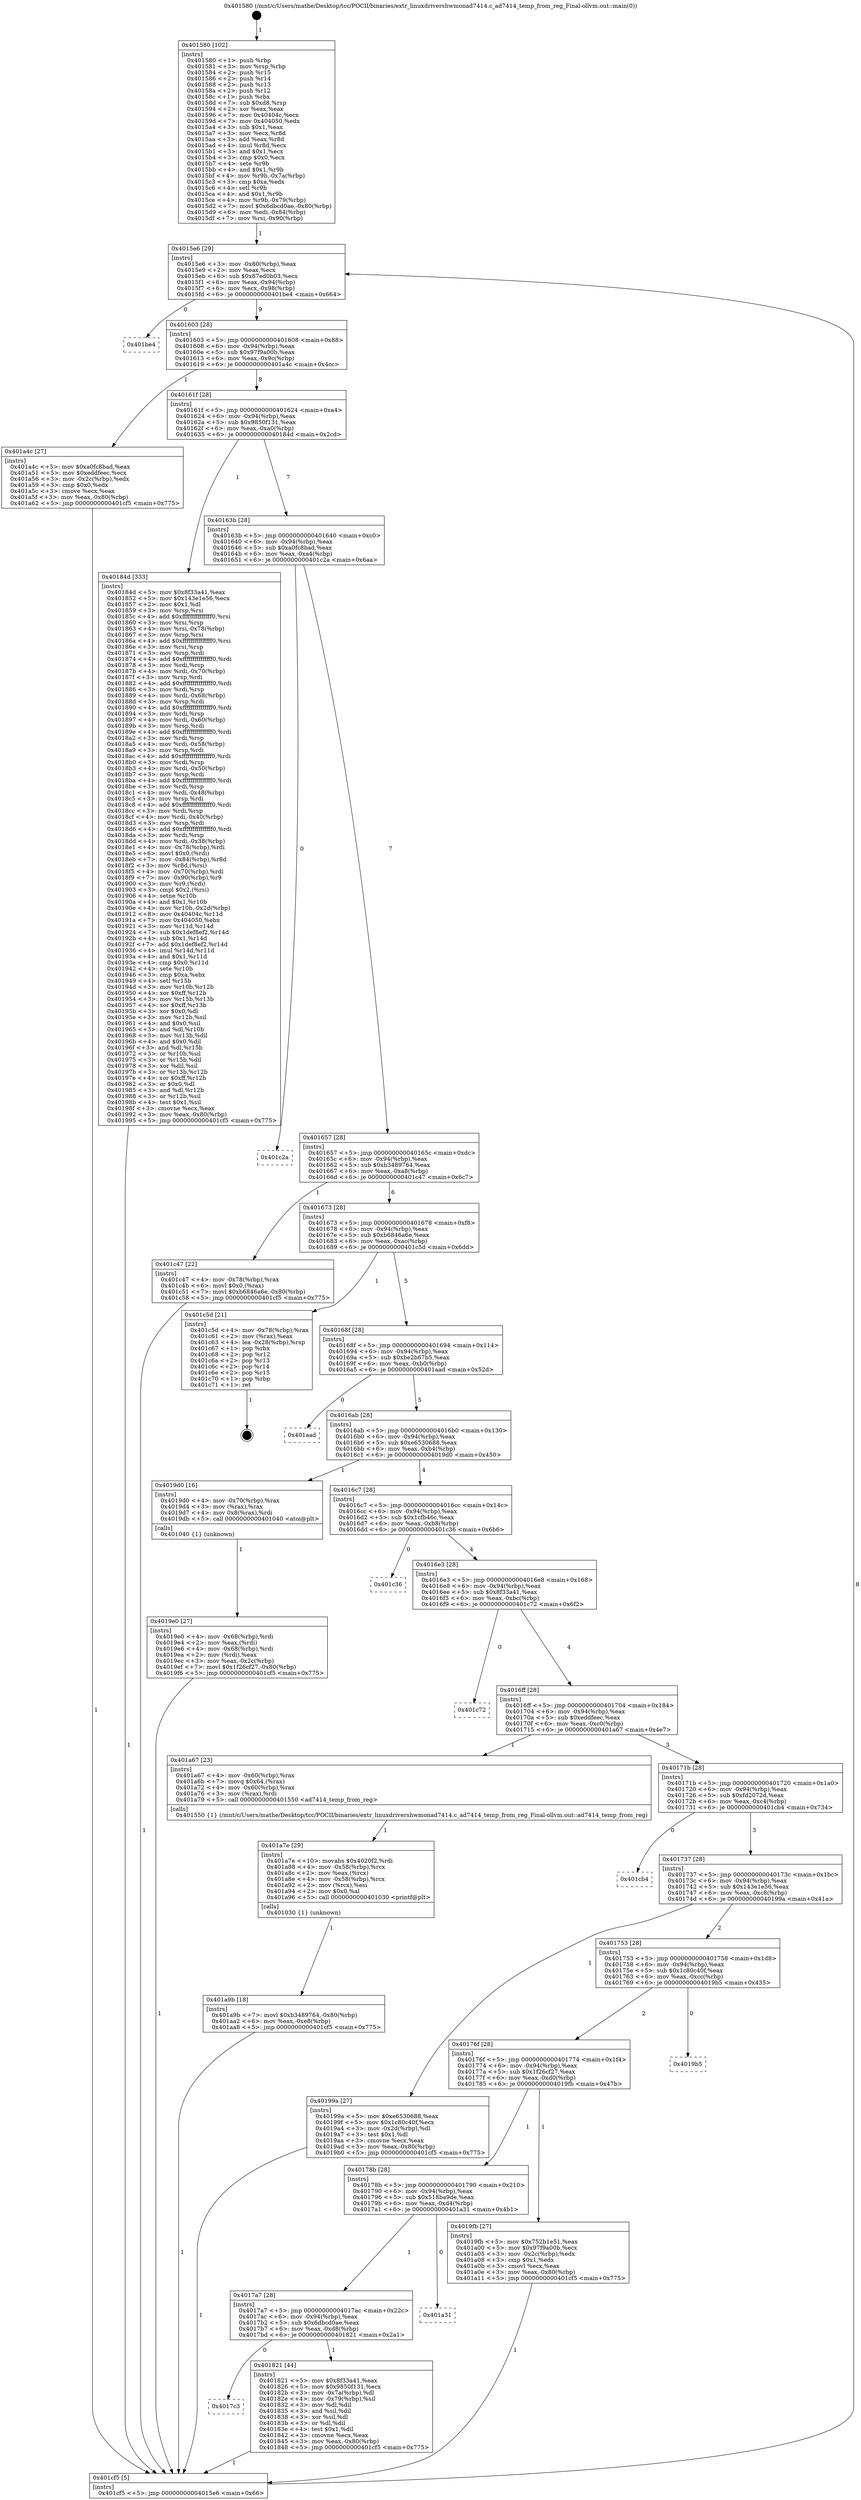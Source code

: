 digraph "0x401580" {
  label = "0x401580 (/mnt/c/Users/mathe/Desktop/tcc/POCII/binaries/extr_linuxdrivershwmonad7414.c_ad7414_temp_from_reg_Final-ollvm.out::main(0))"
  labelloc = "t"
  node[shape=record]

  Entry [label="",width=0.3,height=0.3,shape=circle,fillcolor=black,style=filled]
  "0x4015e6" [label="{
     0x4015e6 [29]\l
     | [instrs]\l
     &nbsp;&nbsp;0x4015e6 \<+3\>: mov -0x80(%rbp),%eax\l
     &nbsp;&nbsp;0x4015e9 \<+2\>: mov %eax,%ecx\l
     &nbsp;&nbsp;0x4015eb \<+6\>: sub $0x87ed0b03,%ecx\l
     &nbsp;&nbsp;0x4015f1 \<+6\>: mov %eax,-0x94(%rbp)\l
     &nbsp;&nbsp;0x4015f7 \<+6\>: mov %ecx,-0x98(%rbp)\l
     &nbsp;&nbsp;0x4015fd \<+6\>: je 0000000000401be4 \<main+0x664\>\l
  }"]
  "0x401be4" [label="{
     0x401be4\l
  }", style=dashed]
  "0x401603" [label="{
     0x401603 [28]\l
     | [instrs]\l
     &nbsp;&nbsp;0x401603 \<+5\>: jmp 0000000000401608 \<main+0x88\>\l
     &nbsp;&nbsp;0x401608 \<+6\>: mov -0x94(%rbp),%eax\l
     &nbsp;&nbsp;0x40160e \<+5\>: sub $0x97f9a00b,%eax\l
     &nbsp;&nbsp;0x401613 \<+6\>: mov %eax,-0x9c(%rbp)\l
     &nbsp;&nbsp;0x401619 \<+6\>: je 0000000000401a4c \<main+0x4cc\>\l
  }"]
  Exit [label="",width=0.3,height=0.3,shape=circle,fillcolor=black,style=filled,peripheries=2]
  "0x401a4c" [label="{
     0x401a4c [27]\l
     | [instrs]\l
     &nbsp;&nbsp;0x401a4c \<+5\>: mov $0xa0fc8bad,%eax\l
     &nbsp;&nbsp;0x401a51 \<+5\>: mov $0xeddfeec,%ecx\l
     &nbsp;&nbsp;0x401a56 \<+3\>: mov -0x2c(%rbp),%edx\l
     &nbsp;&nbsp;0x401a59 \<+3\>: cmp $0x0,%edx\l
     &nbsp;&nbsp;0x401a5c \<+3\>: cmove %ecx,%eax\l
     &nbsp;&nbsp;0x401a5f \<+3\>: mov %eax,-0x80(%rbp)\l
     &nbsp;&nbsp;0x401a62 \<+5\>: jmp 0000000000401cf5 \<main+0x775\>\l
  }"]
  "0x40161f" [label="{
     0x40161f [28]\l
     | [instrs]\l
     &nbsp;&nbsp;0x40161f \<+5\>: jmp 0000000000401624 \<main+0xa4\>\l
     &nbsp;&nbsp;0x401624 \<+6\>: mov -0x94(%rbp),%eax\l
     &nbsp;&nbsp;0x40162a \<+5\>: sub $0x9850f131,%eax\l
     &nbsp;&nbsp;0x40162f \<+6\>: mov %eax,-0xa0(%rbp)\l
     &nbsp;&nbsp;0x401635 \<+6\>: je 000000000040184d \<main+0x2cd\>\l
  }"]
  "0x401a9b" [label="{
     0x401a9b [18]\l
     | [instrs]\l
     &nbsp;&nbsp;0x401a9b \<+7\>: movl $0xb3489764,-0x80(%rbp)\l
     &nbsp;&nbsp;0x401aa2 \<+6\>: mov %eax,-0xe8(%rbp)\l
     &nbsp;&nbsp;0x401aa8 \<+5\>: jmp 0000000000401cf5 \<main+0x775\>\l
  }"]
  "0x40184d" [label="{
     0x40184d [333]\l
     | [instrs]\l
     &nbsp;&nbsp;0x40184d \<+5\>: mov $0x8f33a41,%eax\l
     &nbsp;&nbsp;0x401852 \<+5\>: mov $0x143e1e56,%ecx\l
     &nbsp;&nbsp;0x401857 \<+2\>: mov $0x1,%dl\l
     &nbsp;&nbsp;0x401859 \<+3\>: mov %rsp,%rsi\l
     &nbsp;&nbsp;0x40185c \<+4\>: add $0xfffffffffffffff0,%rsi\l
     &nbsp;&nbsp;0x401860 \<+3\>: mov %rsi,%rsp\l
     &nbsp;&nbsp;0x401863 \<+4\>: mov %rsi,-0x78(%rbp)\l
     &nbsp;&nbsp;0x401867 \<+3\>: mov %rsp,%rsi\l
     &nbsp;&nbsp;0x40186a \<+4\>: add $0xfffffffffffffff0,%rsi\l
     &nbsp;&nbsp;0x40186e \<+3\>: mov %rsi,%rsp\l
     &nbsp;&nbsp;0x401871 \<+3\>: mov %rsp,%rdi\l
     &nbsp;&nbsp;0x401874 \<+4\>: add $0xfffffffffffffff0,%rdi\l
     &nbsp;&nbsp;0x401878 \<+3\>: mov %rdi,%rsp\l
     &nbsp;&nbsp;0x40187b \<+4\>: mov %rdi,-0x70(%rbp)\l
     &nbsp;&nbsp;0x40187f \<+3\>: mov %rsp,%rdi\l
     &nbsp;&nbsp;0x401882 \<+4\>: add $0xfffffffffffffff0,%rdi\l
     &nbsp;&nbsp;0x401886 \<+3\>: mov %rdi,%rsp\l
     &nbsp;&nbsp;0x401889 \<+4\>: mov %rdi,-0x68(%rbp)\l
     &nbsp;&nbsp;0x40188d \<+3\>: mov %rsp,%rdi\l
     &nbsp;&nbsp;0x401890 \<+4\>: add $0xfffffffffffffff0,%rdi\l
     &nbsp;&nbsp;0x401894 \<+3\>: mov %rdi,%rsp\l
     &nbsp;&nbsp;0x401897 \<+4\>: mov %rdi,-0x60(%rbp)\l
     &nbsp;&nbsp;0x40189b \<+3\>: mov %rsp,%rdi\l
     &nbsp;&nbsp;0x40189e \<+4\>: add $0xfffffffffffffff0,%rdi\l
     &nbsp;&nbsp;0x4018a2 \<+3\>: mov %rdi,%rsp\l
     &nbsp;&nbsp;0x4018a5 \<+4\>: mov %rdi,-0x58(%rbp)\l
     &nbsp;&nbsp;0x4018a9 \<+3\>: mov %rsp,%rdi\l
     &nbsp;&nbsp;0x4018ac \<+4\>: add $0xfffffffffffffff0,%rdi\l
     &nbsp;&nbsp;0x4018b0 \<+3\>: mov %rdi,%rsp\l
     &nbsp;&nbsp;0x4018b3 \<+4\>: mov %rdi,-0x50(%rbp)\l
     &nbsp;&nbsp;0x4018b7 \<+3\>: mov %rsp,%rdi\l
     &nbsp;&nbsp;0x4018ba \<+4\>: add $0xfffffffffffffff0,%rdi\l
     &nbsp;&nbsp;0x4018be \<+3\>: mov %rdi,%rsp\l
     &nbsp;&nbsp;0x4018c1 \<+4\>: mov %rdi,-0x48(%rbp)\l
     &nbsp;&nbsp;0x4018c5 \<+3\>: mov %rsp,%rdi\l
     &nbsp;&nbsp;0x4018c8 \<+4\>: add $0xfffffffffffffff0,%rdi\l
     &nbsp;&nbsp;0x4018cc \<+3\>: mov %rdi,%rsp\l
     &nbsp;&nbsp;0x4018cf \<+4\>: mov %rdi,-0x40(%rbp)\l
     &nbsp;&nbsp;0x4018d3 \<+3\>: mov %rsp,%rdi\l
     &nbsp;&nbsp;0x4018d6 \<+4\>: add $0xfffffffffffffff0,%rdi\l
     &nbsp;&nbsp;0x4018da \<+3\>: mov %rdi,%rsp\l
     &nbsp;&nbsp;0x4018dd \<+4\>: mov %rdi,-0x38(%rbp)\l
     &nbsp;&nbsp;0x4018e1 \<+4\>: mov -0x78(%rbp),%rdi\l
     &nbsp;&nbsp;0x4018e5 \<+6\>: movl $0x0,(%rdi)\l
     &nbsp;&nbsp;0x4018eb \<+7\>: mov -0x84(%rbp),%r8d\l
     &nbsp;&nbsp;0x4018f2 \<+3\>: mov %r8d,(%rsi)\l
     &nbsp;&nbsp;0x4018f5 \<+4\>: mov -0x70(%rbp),%rdi\l
     &nbsp;&nbsp;0x4018f9 \<+7\>: mov -0x90(%rbp),%r9\l
     &nbsp;&nbsp;0x401900 \<+3\>: mov %r9,(%rdi)\l
     &nbsp;&nbsp;0x401903 \<+3\>: cmpl $0x2,(%rsi)\l
     &nbsp;&nbsp;0x401906 \<+4\>: setne %r10b\l
     &nbsp;&nbsp;0x40190a \<+4\>: and $0x1,%r10b\l
     &nbsp;&nbsp;0x40190e \<+4\>: mov %r10b,-0x2d(%rbp)\l
     &nbsp;&nbsp;0x401912 \<+8\>: mov 0x40404c,%r11d\l
     &nbsp;&nbsp;0x40191a \<+7\>: mov 0x404050,%ebx\l
     &nbsp;&nbsp;0x401921 \<+3\>: mov %r11d,%r14d\l
     &nbsp;&nbsp;0x401924 \<+7\>: sub $0x1def8ef2,%r14d\l
     &nbsp;&nbsp;0x40192b \<+4\>: sub $0x1,%r14d\l
     &nbsp;&nbsp;0x40192f \<+7\>: add $0x1def8ef2,%r14d\l
     &nbsp;&nbsp;0x401936 \<+4\>: imul %r14d,%r11d\l
     &nbsp;&nbsp;0x40193a \<+4\>: and $0x1,%r11d\l
     &nbsp;&nbsp;0x40193e \<+4\>: cmp $0x0,%r11d\l
     &nbsp;&nbsp;0x401942 \<+4\>: sete %r10b\l
     &nbsp;&nbsp;0x401946 \<+3\>: cmp $0xa,%ebx\l
     &nbsp;&nbsp;0x401949 \<+4\>: setl %r15b\l
     &nbsp;&nbsp;0x40194d \<+3\>: mov %r10b,%r12b\l
     &nbsp;&nbsp;0x401950 \<+4\>: xor $0xff,%r12b\l
     &nbsp;&nbsp;0x401954 \<+3\>: mov %r15b,%r13b\l
     &nbsp;&nbsp;0x401957 \<+4\>: xor $0xff,%r13b\l
     &nbsp;&nbsp;0x40195b \<+3\>: xor $0x0,%dl\l
     &nbsp;&nbsp;0x40195e \<+3\>: mov %r12b,%sil\l
     &nbsp;&nbsp;0x401961 \<+4\>: and $0x0,%sil\l
     &nbsp;&nbsp;0x401965 \<+3\>: and %dl,%r10b\l
     &nbsp;&nbsp;0x401968 \<+3\>: mov %r13b,%dil\l
     &nbsp;&nbsp;0x40196b \<+4\>: and $0x0,%dil\l
     &nbsp;&nbsp;0x40196f \<+3\>: and %dl,%r15b\l
     &nbsp;&nbsp;0x401972 \<+3\>: or %r10b,%sil\l
     &nbsp;&nbsp;0x401975 \<+3\>: or %r15b,%dil\l
     &nbsp;&nbsp;0x401978 \<+3\>: xor %dil,%sil\l
     &nbsp;&nbsp;0x40197b \<+3\>: or %r13b,%r12b\l
     &nbsp;&nbsp;0x40197e \<+4\>: xor $0xff,%r12b\l
     &nbsp;&nbsp;0x401982 \<+3\>: or $0x0,%dl\l
     &nbsp;&nbsp;0x401985 \<+3\>: and %dl,%r12b\l
     &nbsp;&nbsp;0x401988 \<+3\>: or %r12b,%sil\l
     &nbsp;&nbsp;0x40198b \<+4\>: test $0x1,%sil\l
     &nbsp;&nbsp;0x40198f \<+3\>: cmovne %ecx,%eax\l
     &nbsp;&nbsp;0x401992 \<+3\>: mov %eax,-0x80(%rbp)\l
     &nbsp;&nbsp;0x401995 \<+5\>: jmp 0000000000401cf5 \<main+0x775\>\l
  }"]
  "0x40163b" [label="{
     0x40163b [28]\l
     | [instrs]\l
     &nbsp;&nbsp;0x40163b \<+5\>: jmp 0000000000401640 \<main+0xc0\>\l
     &nbsp;&nbsp;0x401640 \<+6\>: mov -0x94(%rbp),%eax\l
     &nbsp;&nbsp;0x401646 \<+5\>: sub $0xa0fc8bad,%eax\l
     &nbsp;&nbsp;0x40164b \<+6\>: mov %eax,-0xa4(%rbp)\l
     &nbsp;&nbsp;0x401651 \<+6\>: je 0000000000401c2a \<main+0x6aa\>\l
  }"]
  "0x401a7e" [label="{
     0x401a7e [29]\l
     | [instrs]\l
     &nbsp;&nbsp;0x401a7e \<+10\>: movabs $0x4020f2,%rdi\l
     &nbsp;&nbsp;0x401a88 \<+4\>: mov -0x58(%rbp),%rcx\l
     &nbsp;&nbsp;0x401a8c \<+2\>: mov %eax,(%rcx)\l
     &nbsp;&nbsp;0x401a8e \<+4\>: mov -0x58(%rbp),%rcx\l
     &nbsp;&nbsp;0x401a92 \<+2\>: mov (%rcx),%esi\l
     &nbsp;&nbsp;0x401a94 \<+2\>: mov $0x0,%al\l
     &nbsp;&nbsp;0x401a96 \<+5\>: call 0000000000401030 \<printf@plt\>\l
     | [calls]\l
     &nbsp;&nbsp;0x401030 \{1\} (unknown)\l
  }"]
  "0x401c2a" [label="{
     0x401c2a\l
  }", style=dashed]
  "0x401657" [label="{
     0x401657 [28]\l
     | [instrs]\l
     &nbsp;&nbsp;0x401657 \<+5\>: jmp 000000000040165c \<main+0xdc\>\l
     &nbsp;&nbsp;0x40165c \<+6\>: mov -0x94(%rbp),%eax\l
     &nbsp;&nbsp;0x401662 \<+5\>: sub $0xb3489764,%eax\l
     &nbsp;&nbsp;0x401667 \<+6\>: mov %eax,-0xa8(%rbp)\l
     &nbsp;&nbsp;0x40166d \<+6\>: je 0000000000401c47 \<main+0x6c7\>\l
  }"]
  "0x4019e0" [label="{
     0x4019e0 [27]\l
     | [instrs]\l
     &nbsp;&nbsp;0x4019e0 \<+4\>: mov -0x68(%rbp),%rdi\l
     &nbsp;&nbsp;0x4019e4 \<+2\>: mov %eax,(%rdi)\l
     &nbsp;&nbsp;0x4019e6 \<+4\>: mov -0x68(%rbp),%rdi\l
     &nbsp;&nbsp;0x4019ea \<+2\>: mov (%rdi),%eax\l
     &nbsp;&nbsp;0x4019ec \<+3\>: mov %eax,-0x2c(%rbp)\l
     &nbsp;&nbsp;0x4019ef \<+7\>: movl $0x1f26cf27,-0x80(%rbp)\l
     &nbsp;&nbsp;0x4019f6 \<+5\>: jmp 0000000000401cf5 \<main+0x775\>\l
  }"]
  "0x401c47" [label="{
     0x401c47 [22]\l
     | [instrs]\l
     &nbsp;&nbsp;0x401c47 \<+4\>: mov -0x78(%rbp),%rax\l
     &nbsp;&nbsp;0x401c4b \<+6\>: movl $0x0,(%rax)\l
     &nbsp;&nbsp;0x401c51 \<+7\>: movl $0xb6846a6e,-0x80(%rbp)\l
     &nbsp;&nbsp;0x401c58 \<+5\>: jmp 0000000000401cf5 \<main+0x775\>\l
  }"]
  "0x401673" [label="{
     0x401673 [28]\l
     | [instrs]\l
     &nbsp;&nbsp;0x401673 \<+5\>: jmp 0000000000401678 \<main+0xf8\>\l
     &nbsp;&nbsp;0x401678 \<+6\>: mov -0x94(%rbp),%eax\l
     &nbsp;&nbsp;0x40167e \<+5\>: sub $0xb6846a6e,%eax\l
     &nbsp;&nbsp;0x401683 \<+6\>: mov %eax,-0xac(%rbp)\l
     &nbsp;&nbsp;0x401689 \<+6\>: je 0000000000401c5d \<main+0x6dd\>\l
  }"]
  "0x401580" [label="{
     0x401580 [102]\l
     | [instrs]\l
     &nbsp;&nbsp;0x401580 \<+1\>: push %rbp\l
     &nbsp;&nbsp;0x401581 \<+3\>: mov %rsp,%rbp\l
     &nbsp;&nbsp;0x401584 \<+2\>: push %r15\l
     &nbsp;&nbsp;0x401586 \<+2\>: push %r14\l
     &nbsp;&nbsp;0x401588 \<+2\>: push %r13\l
     &nbsp;&nbsp;0x40158a \<+2\>: push %r12\l
     &nbsp;&nbsp;0x40158c \<+1\>: push %rbx\l
     &nbsp;&nbsp;0x40158d \<+7\>: sub $0xd8,%rsp\l
     &nbsp;&nbsp;0x401594 \<+2\>: xor %eax,%eax\l
     &nbsp;&nbsp;0x401596 \<+7\>: mov 0x40404c,%ecx\l
     &nbsp;&nbsp;0x40159d \<+7\>: mov 0x404050,%edx\l
     &nbsp;&nbsp;0x4015a4 \<+3\>: sub $0x1,%eax\l
     &nbsp;&nbsp;0x4015a7 \<+3\>: mov %ecx,%r8d\l
     &nbsp;&nbsp;0x4015aa \<+3\>: add %eax,%r8d\l
     &nbsp;&nbsp;0x4015ad \<+4\>: imul %r8d,%ecx\l
     &nbsp;&nbsp;0x4015b1 \<+3\>: and $0x1,%ecx\l
     &nbsp;&nbsp;0x4015b4 \<+3\>: cmp $0x0,%ecx\l
     &nbsp;&nbsp;0x4015b7 \<+4\>: sete %r9b\l
     &nbsp;&nbsp;0x4015bb \<+4\>: and $0x1,%r9b\l
     &nbsp;&nbsp;0x4015bf \<+4\>: mov %r9b,-0x7a(%rbp)\l
     &nbsp;&nbsp;0x4015c3 \<+3\>: cmp $0xa,%edx\l
     &nbsp;&nbsp;0x4015c6 \<+4\>: setl %r9b\l
     &nbsp;&nbsp;0x4015ca \<+4\>: and $0x1,%r9b\l
     &nbsp;&nbsp;0x4015ce \<+4\>: mov %r9b,-0x79(%rbp)\l
     &nbsp;&nbsp;0x4015d2 \<+7\>: movl $0x6dbcd0ae,-0x80(%rbp)\l
     &nbsp;&nbsp;0x4015d9 \<+6\>: mov %edi,-0x84(%rbp)\l
     &nbsp;&nbsp;0x4015df \<+7\>: mov %rsi,-0x90(%rbp)\l
  }"]
  "0x401c5d" [label="{
     0x401c5d [21]\l
     | [instrs]\l
     &nbsp;&nbsp;0x401c5d \<+4\>: mov -0x78(%rbp),%rax\l
     &nbsp;&nbsp;0x401c61 \<+2\>: mov (%rax),%eax\l
     &nbsp;&nbsp;0x401c63 \<+4\>: lea -0x28(%rbp),%rsp\l
     &nbsp;&nbsp;0x401c67 \<+1\>: pop %rbx\l
     &nbsp;&nbsp;0x401c68 \<+2\>: pop %r12\l
     &nbsp;&nbsp;0x401c6a \<+2\>: pop %r13\l
     &nbsp;&nbsp;0x401c6c \<+2\>: pop %r14\l
     &nbsp;&nbsp;0x401c6e \<+2\>: pop %r15\l
     &nbsp;&nbsp;0x401c70 \<+1\>: pop %rbp\l
     &nbsp;&nbsp;0x401c71 \<+1\>: ret\l
  }"]
  "0x40168f" [label="{
     0x40168f [28]\l
     | [instrs]\l
     &nbsp;&nbsp;0x40168f \<+5\>: jmp 0000000000401694 \<main+0x114\>\l
     &nbsp;&nbsp;0x401694 \<+6\>: mov -0x94(%rbp),%eax\l
     &nbsp;&nbsp;0x40169a \<+5\>: sub $0xbe2b67b5,%eax\l
     &nbsp;&nbsp;0x40169f \<+6\>: mov %eax,-0xb0(%rbp)\l
     &nbsp;&nbsp;0x4016a5 \<+6\>: je 0000000000401aad \<main+0x52d\>\l
  }"]
  "0x401cf5" [label="{
     0x401cf5 [5]\l
     | [instrs]\l
     &nbsp;&nbsp;0x401cf5 \<+5\>: jmp 00000000004015e6 \<main+0x66\>\l
  }"]
  "0x401aad" [label="{
     0x401aad\l
  }", style=dashed]
  "0x4016ab" [label="{
     0x4016ab [28]\l
     | [instrs]\l
     &nbsp;&nbsp;0x4016ab \<+5\>: jmp 00000000004016b0 \<main+0x130\>\l
     &nbsp;&nbsp;0x4016b0 \<+6\>: mov -0x94(%rbp),%eax\l
     &nbsp;&nbsp;0x4016b6 \<+5\>: sub $0xe6530688,%eax\l
     &nbsp;&nbsp;0x4016bb \<+6\>: mov %eax,-0xb4(%rbp)\l
     &nbsp;&nbsp;0x4016c1 \<+6\>: je 00000000004019d0 \<main+0x450\>\l
  }"]
  "0x4017c3" [label="{
     0x4017c3\l
  }", style=dashed]
  "0x4019d0" [label="{
     0x4019d0 [16]\l
     | [instrs]\l
     &nbsp;&nbsp;0x4019d0 \<+4\>: mov -0x70(%rbp),%rax\l
     &nbsp;&nbsp;0x4019d4 \<+3\>: mov (%rax),%rax\l
     &nbsp;&nbsp;0x4019d7 \<+4\>: mov 0x8(%rax),%rdi\l
     &nbsp;&nbsp;0x4019db \<+5\>: call 0000000000401040 \<atoi@plt\>\l
     | [calls]\l
     &nbsp;&nbsp;0x401040 \{1\} (unknown)\l
  }"]
  "0x4016c7" [label="{
     0x4016c7 [28]\l
     | [instrs]\l
     &nbsp;&nbsp;0x4016c7 \<+5\>: jmp 00000000004016cc \<main+0x14c\>\l
     &nbsp;&nbsp;0x4016cc \<+6\>: mov -0x94(%rbp),%eax\l
     &nbsp;&nbsp;0x4016d2 \<+5\>: sub $0x1cfb46c,%eax\l
     &nbsp;&nbsp;0x4016d7 \<+6\>: mov %eax,-0xb8(%rbp)\l
     &nbsp;&nbsp;0x4016dd \<+6\>: je 0000000000401c36 \<main+0x6b6\>\l
  }"]
  "0x401821" [label="{
     0x401821 [44]\l
     | [instrs]\l
     &nbsp;&nbsp;0x401821 \<+5\>: mov $0x8f33a41,%eax\l
     &nbsp;&nbsp;0x401826 \<+5\>: mov $0x9850f131,%ecx\l
     &nbsp;&nbsp;0x40182b \<+3\>: mov -0x7a(%rbp),%dl\l
     &nbsp;&nbsp;0x40182e \<+4\>: mov -0x79(%rbp),%sil\l
     &nbsp;&nbsp;0x401832 \<+3\>: mov %dl,%dil\l
     &nbsp;&nbsp;0x401835 \<+3\>: and %sil,%dil\l
     &nbsp;&nbsp;0x401838 \<+3\>: xor %sil,%dl\l
     &nbsp;&nbsp;0x40183b \<+3\>: or %dl,%dil\l
     &nbsp;&nbsp;0x40183e \<+4\>: test $0x1,%dil\l
     &nbsp;&nbsp;0x401842 \<+3\>: cmovne %ecx,%eax\l
     &nbsp;&nbsp;0x401845 \<+3\>: mov %eax,-0x80(%rbp)\l
     &nbsp;&nbsp;0x401848 \<+5\>: jmp 0000000000401cf5 \<main+0x775\>\l
  }"]
  "0x401c36" [label="{
     0x401c36\l
  }", style=dashed]
  "0x4016e3" [label="{
     0x4016e3 [28]\l
     | [instrs]\l
     &nbsp;&nbsp;0x4016e3 \<+5\>: jmp 00000000004016e8 \<main+0x168\>\l
     &nbsp;&nbsp;0x4016e8 \<+6\>: mov -0x94(%rbp),%eax\l
     &nbsp;&nbsp;0x4016ee \<+5\>: sub $0x8f33a41,%eax\l
     &nbsp;&nbsp;0x4016f3 \<+6\>: mov %eax,-0xbc(%rbp)\l
     &nbsp;&nbsp;0x4016f9 \<+6\>: je 0000000000401c72 \<main+0x6f2\>\l
  }"]
  "0x4017a7" [label="{
     0x4017a7 [28]\l
     | [instrs]\l
     &nbsp;&nbsp;0x4017a7 \<+5\>: jmp 00000000004017ac \<main+0x22c\>\l
     &nbsp;&nbsp;0x4017ac \<+6\>: mov -0x94(%rbp),%eax\l
     &nbsp;&nbsp;0x4017b2 \<+5\>: sub $0x6dbcd0ae,%eax\l
     &nbsp;&nbsp;0x4017b7 \<+6\>: mov %eax,-0xd8(%rbp)\l
     &nbsp;&nbsp;0x4017bd \<+6\>: je 0000000000401821 \<main+0x2a1\>\l
  }"]
  "0x401c72" [label="{
     0x401c72\l
  }", style=dashed]
  "0x4016ff" [label="{
     0x4016ff [28]\l
     | [instrs]\l
     &nbsp;&nbsp;0x4016ff \<+5\>: jmp 0000000000401704 \<main+0x184\>\l
     &nbsp;&nbsp;0x401704 \<+6\>: mov -0x94(%rbp),%eax\l
     &nbsp;&nbsp;0x40170a \<+5\>: sub $0xeddfeec,%eax\l
     &nbsp;&nbsp;0x40170f \<+6\>: mov %eax,-0xc0(%rbp)\l
     &nbsp;&nbsp;0x401715 \<+6\>: je 0000000000401a67 \<main+0x4e7\>\l
  }"]
  "0x401a31" [label="{
     0x401a31\l
  }", style=dashed]
  "0x401a67" [label="{
     0x401a67 [23]\l
     | [instrs]\l
     &nbsp;&nbsp;0x401a67 \<+4\>: mov -0x60(%rbp),%rax\l
     &nbsp;&nbsp;0x401a6b \<+7\>: movq $0x64,(%rax)\l
     &nbsp;&nbsp;0x401a72 \<+4\>: mov -0x60(%rbp),%rax\l
     &nbsp;&nbsp;0x401a76 \<+3\>: mov (%rax),%rdi\l
     &nbsp;&nbsp;0x401a79 \<+5\>: call 0000000000401550 \<ad7414_temp_from_reg\>\l
     | [calls]\l
     &nbsp;&nbsp;0x401550 \{1\} (/mnt/c/Users/mathe/Desktop/tcc/POCII/binaries/extr_linuxdrivershwmonad7414.c_ad7414_temp_from_reg_Final-ollvm.out::ad7414_temp_from_reg)\l
  }"]
  "0x40171b" [label="{
     0x40171b [28]\l
     | [instrs]\l
     &nbsp;&nbsp;0x40171b \<+5\>: jmp 0000000000401720 \<main+0x1a0\>\l
     &nbsp;&nbsp;0x401720 \<+6\>: mov -0x94(%rbp),%eax\l
     &nbsp;&nbsp;0x401726 \<+5\>: sub $0xfd2072d,%eax\l
     &nbsp;&nbsp;0x40172b \<+6\>: mov %eax,-0xc4(%rbp)\l
     &nbsp;&nbsp;0x401731 \<+6\>: je 0000000000401cb4 \<main+0x734\>\l
  }"]
  "0x40178b" [label="{
     0x40178b [28]\l
     | [instrs]\l
     &nbsp;&nbsp;0x40178b \<+5\>: jmp 0000000000401790 \<main+0x210\>\l
     &nbsp;&nbsp;0x401790 \<+6\>: mov -0x94(%rbp),%eax\l
     &nbsp;&nbsp;0x401796 \<+5\>: sub $0x518ba9de,%eax\l
     &nbsp;&nbsp;0x40179b \<+6\>: mov %eax,-0xd4(%rbp)\l
     &nbsp;&nbsp;0x4017a1 \<+6\>: je 0000000000401a31 \<main+0x4b1\>\l
  }"]
  "0x401cb4" [label="{
     0x401cb4\l
  }", style=dashed]
  "0x401737" [label="{
     0x401737 [28]\l
     | [instrs]\l
     &nbsp;&nbsp;0x401737 \<+5\>: jmp 000000000040173c \<main+0x1bc\>\l
     &nbsp;&nbsp;0x40173c \<+6\>: mov -0x94(%rbp),%eax\l
     &nbsp;&nbsp;0x401742 \<+5\>: sub $0x143e1e56,%eax\l
     &nbsp;&nbsp;0x401747 \<+6\>: mov %eax,-0xc8(%rbp)\l
     &nbsp;&nbsp;0x40174d \<+6\>: je 000000000040199a \<main+0x41a\>\l
  }"]
  "0x4019fb" [label="{
     0x4019fb [27]\l
     | [instrs]\l
     &nbsp;&nbsp;0x4019fb \<+5\>: mov $0x752b1e51,%eax\l
     &nbsp;&nbsp;0x401a00 \<+5\>: mov $0x97f9a00b,%ecx\l
     &nbsp;&nbsp;0x401a05 \<+3\>: mov -0x2c(%rbp),%edx\l
     &nbsp;&nbsp;0x401a08 \<+3\>: cmp $0x1,%edx\l
     &nbsp;&nbsp;0x401a0b \<+3\>: cmovl %ecx,%eax\l
     &nbsp;&nbsp;0x401a0e \<+3\>: mov %eax,-0x80(%rbp)\l
     &nbsp;&nbsp;0x401a11 \<+5\>: jmp 0000000000401cf5 \<main+0x775\>\l
  }"]
  "0x40199a" [label="{
     0x40199a [27]\l
     | [instrs]\l
     &nbsp;&nbsp;0x40199a \<+5\>: mov $0xe6530688,%eax\l
     &nbsp;&nbsp;0x40199f \<+5\>: mov $0x1c80c40f,%ecx\l
     &nbsp;&nbsp;0x4019a4 \<+3\>: mov -0x2d(%rbp),%dl\l
     &nbsp;&nbsp;0x4019a7 \<+3\>: test $0x1,%dl\l
     &nbsp;&nbsp;0x4019aa \<+3\>: cmovne %ecx,%eax\l
     &nbsp;&nbsp;0x4019ad \<+3\>: mov %eax,-0x80(%rbp)\l
     &nbsp;&nbsp;0x4019b0 \<+5\>: jmp 0000000000401cf5 \<main+0x775\>\l
  }"]
  "0x401753" [label="{
     0x401753 [28]\l
     | [instrs]\l
     &nbsp;&nbsp;0x401753 \<+5\>: jmp 0000000000401758 \<main+0x1d8\>\l
     &nbsp;&nbsp;0x401758 \<+6\>: mov -0x94(%rbp),%eax\l
     &nbsp;&nbsp;0x40175e \<+5\>: sub $0x1c80c40f,%eax\l
     &nbsp;&nbsp;0x401763 \<+6\>: mov %eax,-0xcc(%rbp)\l
     &nbsp;&nbsp;0x401769 \<+6\>: je 00000000004019b5 \<main+0x435\>\l
  }"]
  "0x40176f" [label="{
     0x40176f [28]\l
     | [instrs]\l
     &nbsp;&nbsp;0x40176f \<+5\>: jmp 0000000000401774 \<main+0x1f4\>\l
     &nbsp;&nbsp;0x401774 \<+6\>: mov -0x94(%rbp),%eax\l
     &nbsp;&nbsp;0x40177a \<+5\>: sub $0x1f26cf27,%eax\l
     &nbsp;&nbsp;0x40177f \<+6\>: mov %eax,-0xd0(%rbp)\l
     &nbsp;&nbsp;0x401785 \<+6\>: je 00000000004019fb \<main+0x47b\>\l
  }"]
  "0x4019b5" [label="{
     0x4019b5\l
  }", style=dashed]
  Entry -> "0x401580" [label=" 1"]
  "0x4015e6" -> "0x401be4" [label=" 0"]
  "0x4015e6" -> "0x401603" [label=" 9"]
  "0x401c5d" -> Exit [label=" 1"]
  "0x401603" -> "0x401a4c" [label=" 1"]
  "0x401603" -> "0x40161f" [label=" 8"]
  "0x401c47" -> "0x401cf5" [label=" 1"]
  "0x40161f" -> "0x40184d" [label=" 1"]
  "0x40161f" -> "0x40163b" [label=" 7"]
  "0x401a9b" -> "0x401cf5" [label=" 1"]
  "0x40163b" -> "0x401c2a" [label=" 0"]
  "0x40163b" -> "0x401657" [label=" 7"]
  "0x401a7e" -> "0x401a9b" [label=" 1"]
  "0x401657" -> "0x401c47" [label=" 1"]
  "0x401657" -> "0x401673" [label=" 6"]
  "0x401a67" -> "0x401a7e" [label=" 1"]
  "0x401673" -> "0x401c5d" [label=" 1"]
  "0x401673" -> "0x40168f" [label=" 5"]
  "0x4019fb" -> "0x401cf5" [label=" 1"]
  "0x40168f" -> "0x401aad" [label=" 0"]
  "0x40168f" -> "0x4016ab" [label=" 5"]
  "0x4019e0" -> "0x401cf5" [label=" 1"]
  "0x4016ab" -> "0x4019d0" [label=" 1"]
  "0x4016ab" -> "0x4016c7" [label=" 4"]
  "0x4019d0" -> "0x4019e0" [label=" 1"]
  "0x4016c7" -> "0x401c36" [label=" 0"]
  "0x4016c7" -> "0x4016e3" [label=" 4"]
  "0x40199a" -> "0x401cf5" [label=" 1"]
  "0x4016e3" -> "0x401c72" [label=" 0"]
  "0x4016e3" -> "0x4016ff" [label=" 4"]
  "0x401a4c" -> "0x401cf5" [label=" 1"]
  "0x4016ff" -> "0x401a67" [label=" 1"]
  "0x4016ff" -> "0x40171b" [label=" 3"]
  "0x401cf5" -> "0x4015e6" [label=" 8"]
  "0x40171b" -> "0x401cb4" [label=" 0"]
  "0x40171b" -> "0x401737" [label=" 3"]
  "0x401821" -> "0x401cf5" [label=" 1"]
  "0x401737" -> "0x40199a" [label=" 1"]
  "0x401737" -> "0x401753" [label=" 2"]
  "0x4017a7" -> "0x4017c3" [label=" 0"]
  "0x401753" -> "0x4019b5" [label=" 0"]
  "0x401753" -> "0x40176f" [label=" 2"]
  "0x4017a7" -> "0x401821" [label=" 1"]
  "0x40176f" -> "0x4019fb" [label=" 1"]
  "0x40176f" -> "0x40178b" [label=" 1"]
  "0x401580" -> "0x4015e6" [label=" 1"]
  "0x40178b" -> "0x401a31" [label=" 0"]
  "0x40178b" -> "0x4017a7" [label=" 1"]
  "0x40184d" -> "0x401cf5" [label=" 1"]
}
